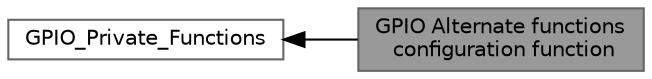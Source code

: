 digraph "GPIO Alternate functions configuration function"
{
 // LATEX_PDF_SIZE
  bgcolor="transparent";
  edge [fontname=Helvetica,fontsize=10,labelfontname=Helvetica,labelfontsize=10];
  node [fontname=Helvetica,fontsize=10,shape=box,height=0.2,width=0.4];
  rankdir=LR;
  Node1 [id="Node000001",label="GPIO Alternate functions\l configuration function",height=0.2,width=0.4,color="gray40", fillcolor="grey60", style="filled", fontcolor="black",tooltip="GPIO Alternate functions configuration function."];
  Node2 [id="Node000002",label="GPIO_Private_Functions",height=0.2,width=0.4,color="grey40", fillcolor="white", style="filled",URL="$group___g_p_i_o___private___functions.html",tooltip=" "];
  Node2->Node1 [shape=plaintext, dir="back", style="solid"];
}
